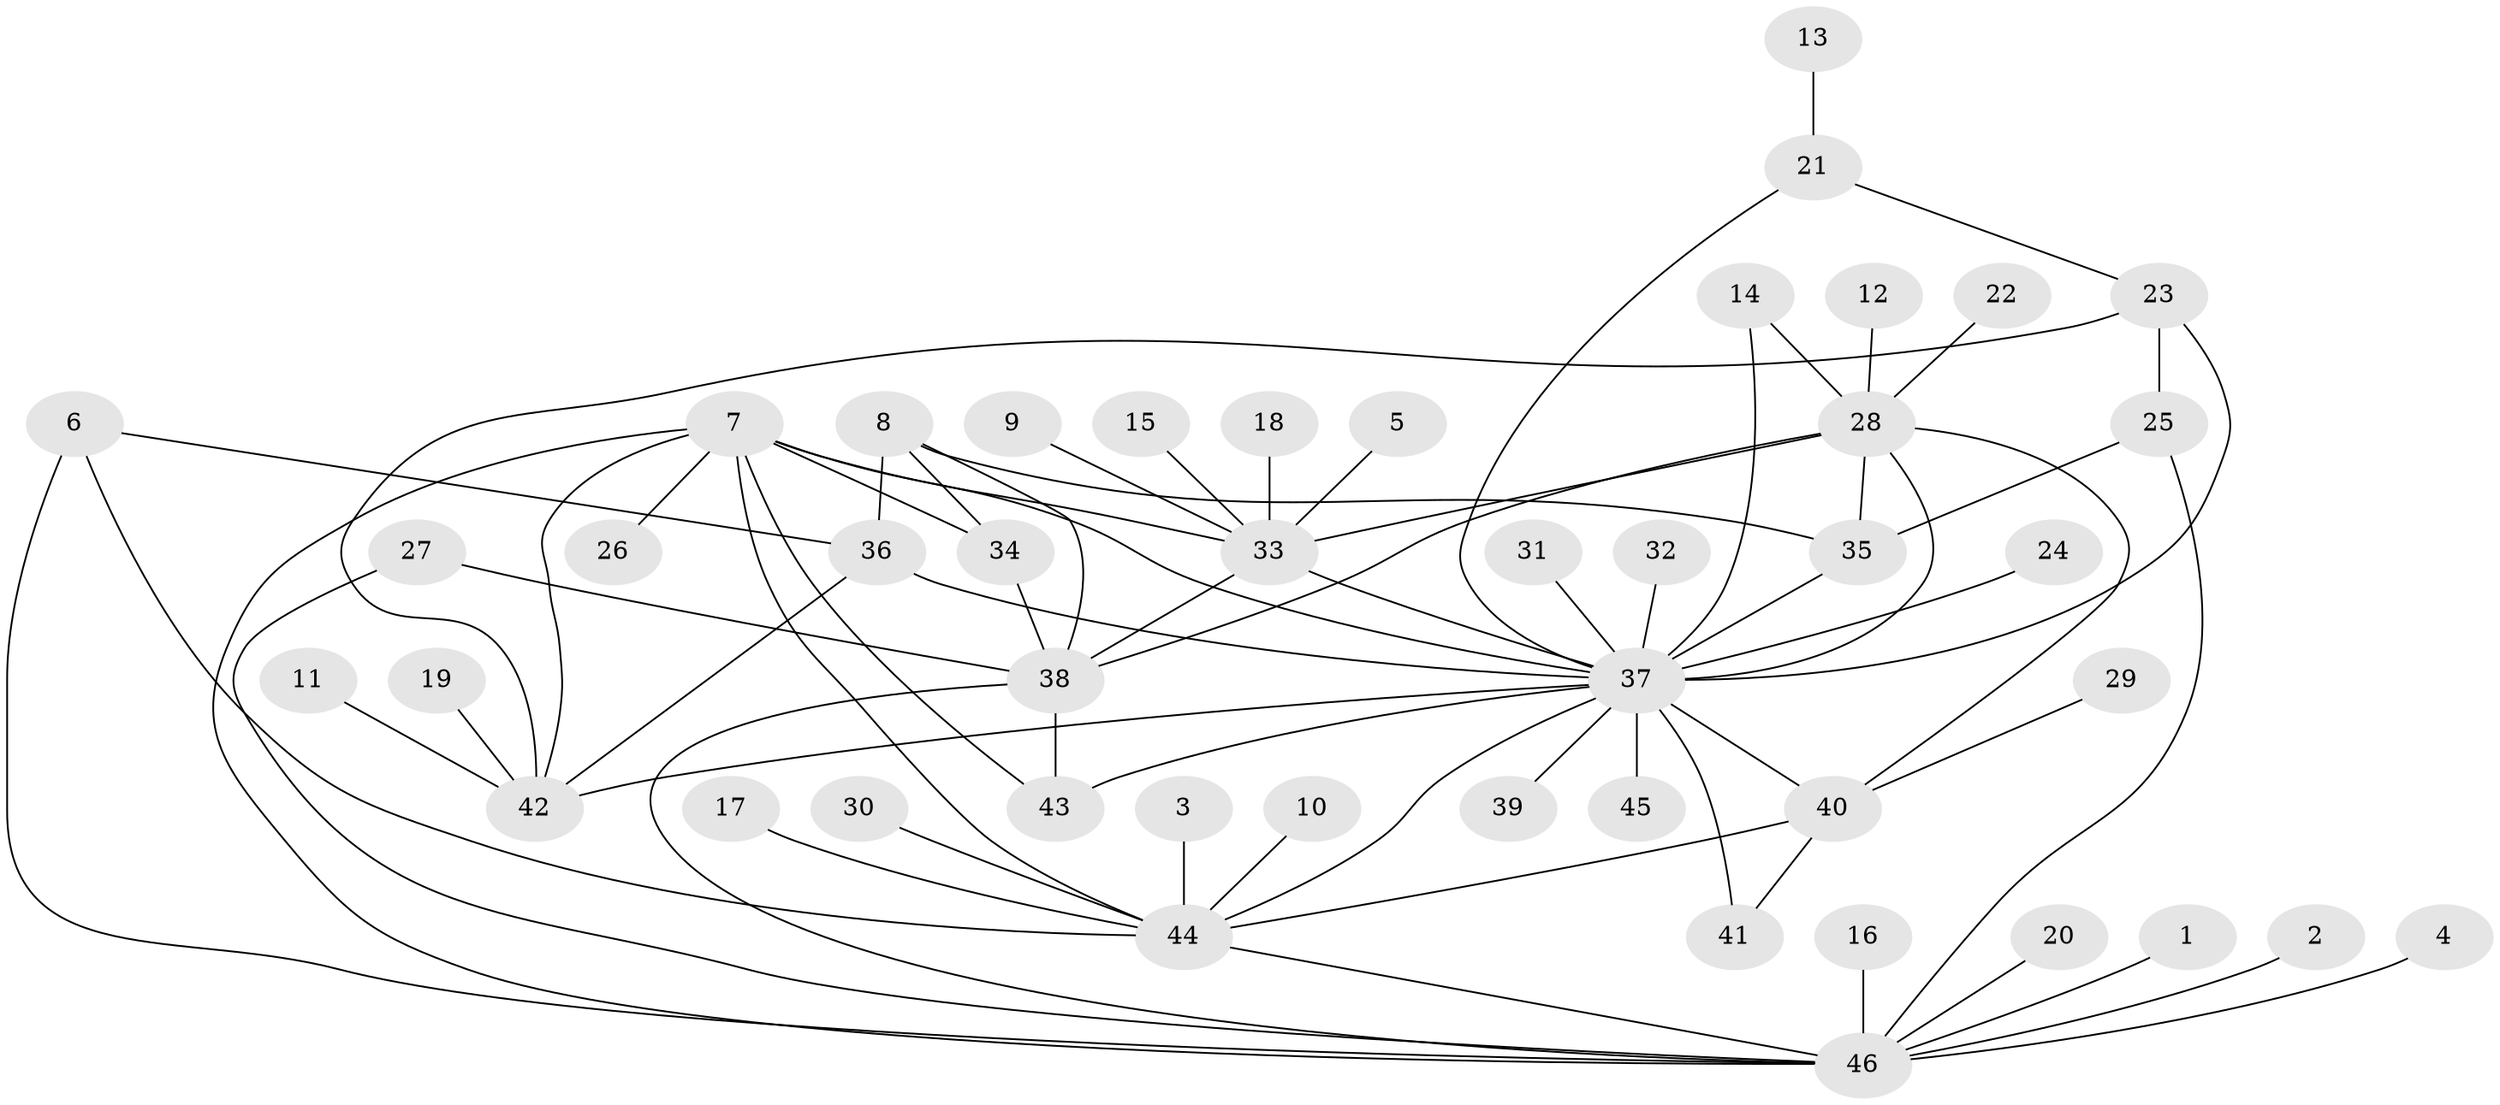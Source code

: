 // original degree distribution, {19: 0.010869565217391304, 10: 0.021739130434782608, 9: 0.010869565217391304, 5: 0.06521739130434782, 11: 0.010869565217391304, 7: 0.010869565217391304, 12: 0.010869565217391304, 1: 0.5108695652173914, 3: 0.07608695652173914, 2: 0.21739130434782608, 4: 0.043478260869565216, 8: 0.010869565217391304}
// Generated by graph-tools (version 1.1) at 2025/49/03/09/25 03:49:59]
// undirected, 46 vertices, 71 edges
graph export_dot {
graph [start="1"]
  node [color=gray90,style=filled];
  1;
  2;
  3;
  4;
  5;
  6;
  7;
  8;
  9;
  10;
  11;
  12;
  13;
  14;
  15;
  16;
  17;
  18;
  19;
  20;
  21;
  22;
  23;
  24;
  25;
  26;
  27;
  28;
  29;
  30;
  31;
  32;
  33;
  34;
  35;
  36;
  37;
  38;
  39;
  40;
  41;
  42;
  43;
  44;
  45;
  46;
  1 -- 46 [weight=1.0];
  2 -- 46 [weight=1.0];
  3 -- 44 [weight=1.0];
  4 -- 46 [weight=1.0];
  5 -- 33 [weight=1.0];
  6 -- 36 [weight=1.0];
  6 -- 44 [weight=1.0];
  6 -- 46 [weight=1.0];
  7 -- 26 [weight=1.0];
  7 -- 33 [weight=1.0];
  7 -- 34 [weight=1.0];
  7 -- 37 [weight=1.0];
  7 -- 42 [weight=1.0];
  7 -- 43 [weight=1.0];
  7 -- 44 [weight=1.0];
  7 -- 46 [weight=1.0];
  8 -- 34 [weight=1.0];
  8 -- 35 [weight=1.0];
  8 -- 36 [weight=1.0];
  8 -- 38 [weight=1.0];
  9 -- 33 [weight=1.0];
  10 -- 44 [weight=1.0];
  11 -- 42 [weight=1.0];
  12 -- 28 [weight=1.0];
  13 -- 21 [weight=1.0];
  14 -- 28 [weight=1.0];
  14 -- 37 [weight=1.0];
  15 -- 33 [weight=1.0];
  16 -- 46 [weight=1.0];
  17 -- 44 [weight=1.0];
  18 -- 33 [weight=1.0];
  19 -- 42 [weight=1.0];
  20 -- 46 [weight=1.0];
  21 -- 23 [weight=1.0];
  21 -- 37 [weight=1.0];
  22 -- 28 [weight=1.0];
  23 -- 25 [weight=1.0];
  23 -- 37 [weight=2.0];
  23 -- 42 [weight=1.0];
  24 -- 37 [weight=1.0];
  25 -- 35 [weight=1.0];
  25 -- 46 [weight=1.0];
  27 -- 38 [weight=1.0];
  27 -- 46 [weight=1.0];
  28 -- 33 [weight=1.0];
  28 -- 35 [weight=1.0];
  28 -- 37 [weight=1.0];
  28 -- 38 [weight=1.0];
  28 -- 40 [weight=1.0];
  29 -- 40 [weight=1.0];
  30 -- 44 [weight=1.0];
  31 -- 37 [weight=1.0];
  32 -- 37 [weight=1.0];
  33 -- 37 [weight=1.0];
  33 -- 38 [weight=1.0];
  34 -- 38 [weight=1.0];
  35 -- 37 [weight=1.0];
  36 -- 37 [weight=1.0];
  36 -- 42 [weight=1.0];
  37 -- 39 [weight=1.0];
  37 -- 40 [weight=1.0];
  37 -- 41 [weight=1.0];
  37 -- 42 [weight=1.0];
  37 -- 43 [weight=1.0];
  37 -- 44 [weight=1.0];
  37 -- 45 [weight=1.0];
  38 -- 43 [weight=1.0];
  38 -- 46 [weight=1.0];
  40 -- 41 [weight=1.0];
  40 -- 44 [weight=1.0];
  44 -- 46 [weight=1.0];
}
